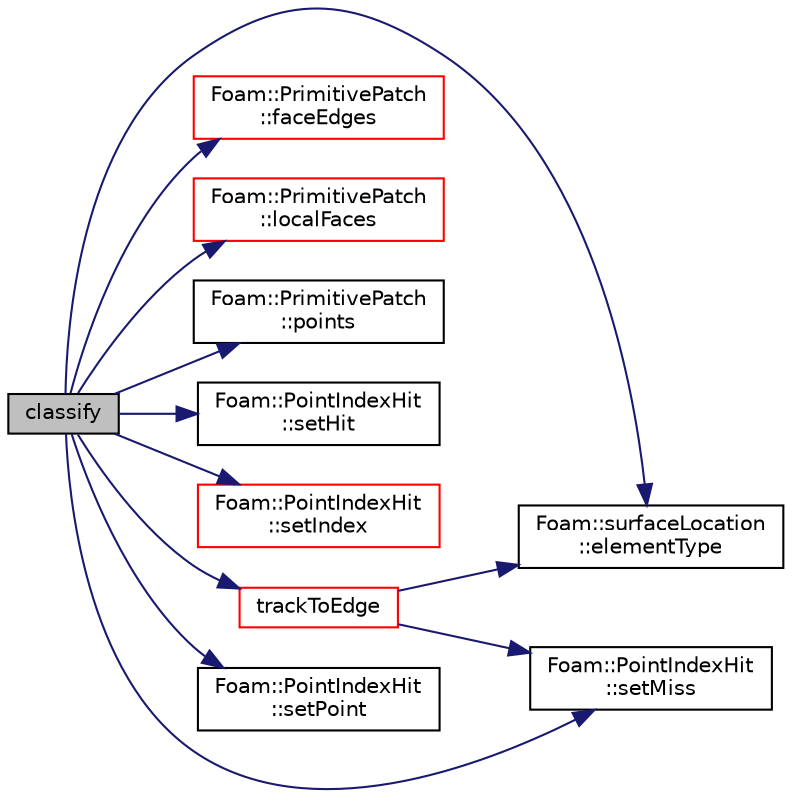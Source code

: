 digraph "classify"
{
  bgcolor="transparent";
  edge [fontname="Helvetica",fontsize="10",labelfontname="Helvetica",labelfontsize="10"];
  node [fontname="Helvetica",fontsize="10",shape=record];
  rankdir="LR";
  Node1 [label="classify",height=0.2,width=0.4,color="black", fillcolor="grey75", style="filled", fontcolor="black"];
  Node1 -> Node2 [color="midnightblue",fontsize="10",style="solid",fontname="Helvetica"];
  Node2 [label="Foam::surfaceLocation\l::elementType",height=0.2,width=0.4,color="black",URL="$a02576.html#a330a534b855e6ab71363eefb6c455014"];
  Node1 -> Node3 [color="midnightblue",fontsize="10",style="solid",fontname="Helvetica"];
  Node3 [label="Foam::PrimitivePatch\l::faceEdges",height=0.2,width=0.4,color="red",URL="$a02023.html#af8f18d40d14450677bb24334032e7638",tooltip="Return face-edge addressing. "];
  Node1 -> Node4 [color="midnightblue",fontsize="10",style="solid",fontname="Helvetica"];
  Node4 [label="Foam::PrimitivePatch\l::localFaces",height=0.2,width=0.4,color="red",URL="$a02023.html#af5aca3ce69275c80366bc8d5c0584da2",tooltip="Return patch faces addressing into local point list. "];
  Node1 -> Node5 [color="midnightblue",fontsize="10",style="solid",fontname="Helvetica"];
  Node5 [label="Foam::PrimitivePatch\l::points",height=0.2,width=0.4,color="black",URL="$a02023.html#a1f42f31bcf706357682dcf097255b544",tooltip="Return reference to global points. "];
  Node1 -> Node6 [color="midnightblue",fontsize="10",style="solid",fontname="Helvetica"];
  Node6 [label="Foam::PointIndexHit\l::setHit",height=0.2,width=0.4,color="black",URL="$a01929.html#af857bf9136ee4938a5de88d60b75b706"];
  Node1 -> Node7 [color="midnightblue",fontsize="10",style="solid",fontname="Helvetica"];
  Node7 [label="Foam::PointIndexHit\l::setIndex",height=0.2,width=0.4,color="red",URL="$a01929.html#af1194cc388e0880f1a5d4b21528bbff1"];
  Node1 -> Node8 [color="midnightblue",fontsize="10",style="solid",fontname="Helvetica"];
  Node8 [label="Foam::PointIndexHit\l::setMiss",height=0.2,width=0.4,color="black",URL="$a01929.html#a1e37efa237c2d65dc84234313a6f84c5"];
  Node1 -> Node9 [color="midnightblue",fontsize="10",style="solid",fontname="Helvetica"];
  Node9 [label="Foam::PointIndexHit\l::setPoint",height=0.2,width=0.4,color="black",URL="$a01929.html#a06197856d3e9d1625db3f88c38dc522a"];
  Node1 -> Node10 [color="midnightblue",fontsize="10",style="solid",fontname="Helvetica"];
  Node10 [label="trackToEdge",height=0.2,width=0.4,color="red",URL="$a02786.html#a6d8fd04b37cd0ac3c45134c26f9ba40c",tooltip="Track on surface to get closer to point. "];
  Node10 -> Node8 [color="midnightblue",fontsize="10",style="solid",fontname="Helvetica"];
  Node10 -> Node2 [color="midnightblue",fontsize="10",style="solid",fontname="Helvetica"];
}
